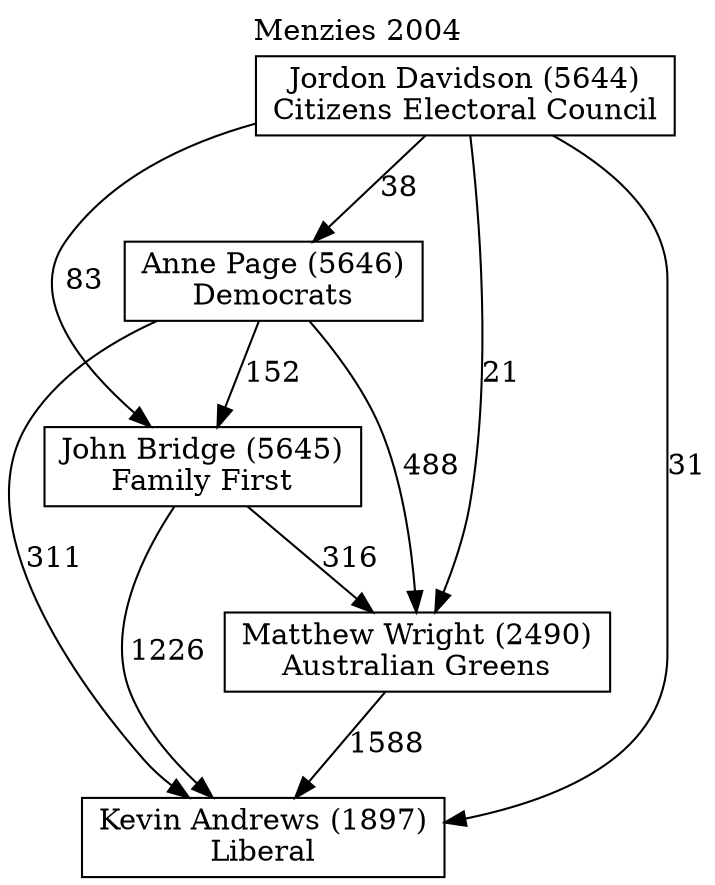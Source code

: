 // House preference flow
digraph "Kevin Andrews (1897)_Menzies_2004" {
	graph [label="Menzies 2004" labelloc=t mclimit=10]
	node [shape=box]
	"Kevin Andrews (1897)" [label="Kevin Andrews (1897)
Liberal"]
	"Matthew Wright (2490)" [label="Matthew Wright (2490)
Australian Greens"]
	"John Bridge (5645)" [label="John Bridge (5645)
Family First"]
	"Anne Page (5646)" [label="Anne Page (5646)
Democrats"]
	"Jordon Davidson (5644)" [label="Jordon Davidson (5644)
Citizens Electoral Council"]
	"Matthew Wright (2490)" -> "Kevin Andrews (1897)" [label=1588]
	"John Bridge (5645)" -> "Matthew Wright (2490)" [label=316]
	"Anne Page (5646)" -> "John Bridge (5645)" [label=152]
	"Jordon Davidson (5644)" -> "Anne Page (5646)" [label=38]
	"John Bridge (5645)" -> "Kevin Andrews (1897)" [label=1226]
	"Anne Page (5646)" -> "Kevin Andrews (1897)" [label=311]
	"Jordon Davidson (5644)" -> "Kevin Andrews (1897)" [label=31]
	"Jordon Davidson (5644)" -> "John Bridge (5645)" [label=83]
	"Anne Page (5646)" -> "Matthew Wright (2490)" [label=488]
	"Jordon Davidson (5644)" -> "Matthew Wright (2490)" [label=21]
}

